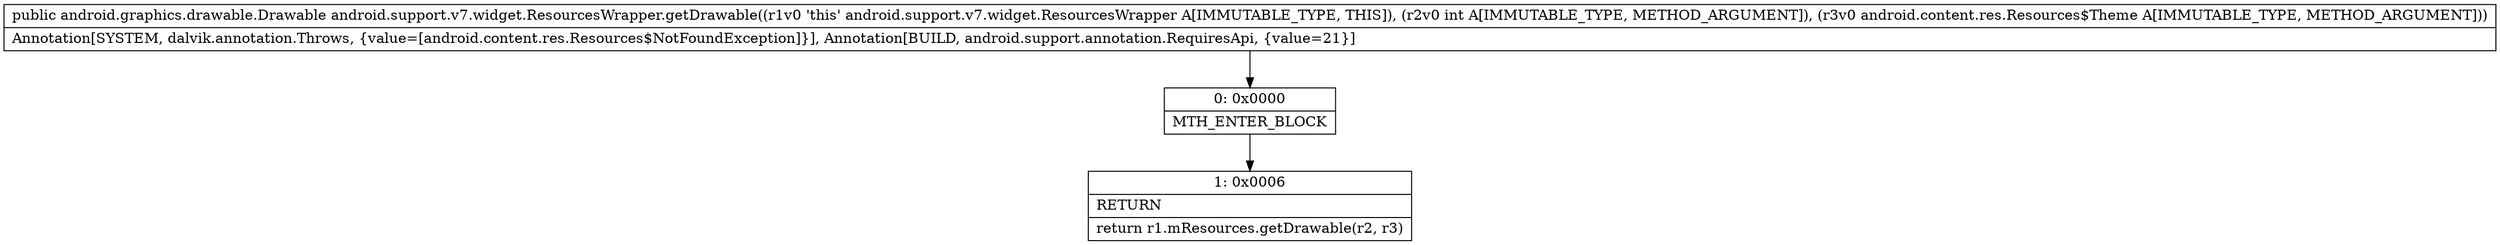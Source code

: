 digraph "CFG forandroid.support.v7.widget.ResourcesWrapper.getDrawable(ILandroid\/content\/res\/Resources$Theme;)Landroid\/graphics\/drawable\/Drawable;" {
Node_0 [shape=record,label="{0\:\ 0x0000|MTH_ENTER_BLOCK\l}"];
Node_1 [shape=record,label="{1\:\ 0x0006|RETURN\l|return r1.mResources.getDrawable(r2, r3)\l}"];
MethodNode[shape=record,label="{public android.graphics.drawable.Drawable android.support.v7.widget.ResourcesWrapper.getDrawable((r1v0 'this' android.support.v7.widget.ResourcesWrapper A[IMMUTABLE_TYPE, THIS]), (r2v0 int A[IMMUTABLE_TYPE, METHOD_ARGUMENT]), (r3v0 android.content.res.Resources$Theme A[IMMUTABLE_TYPE, METHOD_ARGUMENT]))  | Annotation[SYSTEM, dalvik.annotation.Throws, \{value=[android.content.res.Resources$NotFoundException]\}], Annotation[BUILD, android.support.annotation.RequiresApi, \{value=21\}]\l}"];
MethodNode -> Node_0;
Node_0 -> Node_1;
}

